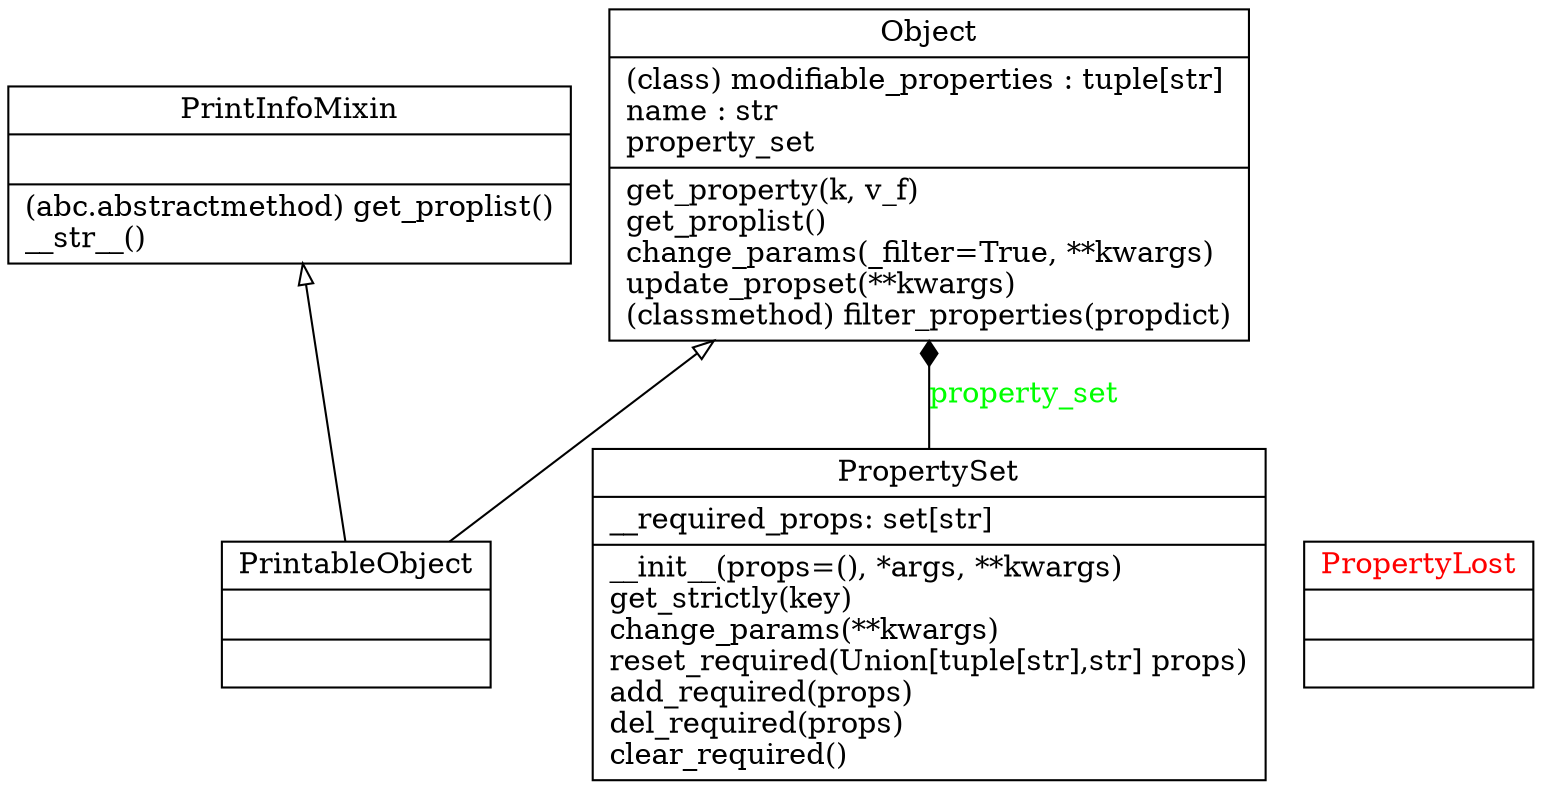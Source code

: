 digraph "classes" {
charset="utf-8"
rankdir=BT
"0" [label="{PrintInfoMixin|\l|(abc.abstractmethod) get_proplist()\l__str__()\l}", shape="record"];
"1" [label="{PrintableObject|\l|}", shape="record"];
"2" [fontcolor="red", label="{PropertyLost|\l|}", shape="record"];
"3" [label="{PropertySet|__required_props: set[str]\l|__init__(props=(), *args, **kwargs)\lget_strictly(key)\lchange_params(**kwargs)\lreset_required(Union[tuple[str],str] props)\ladd_required(props)\ldel_required(props)\lclear_required()\l}", shape="record"];
"4" [label="{Object|(class) modifiable_properties : tuple[str]\lname : str\lproperty_set\l|get_property(k, v_f)\lget_proplist()\lchange_params(_filter=True, **kwargs)\lupdate_propset(**kwargs)\l(classmethod) filter_properties(propdict)\l}", shape="record"];
"1" -> "0" [arrowhead="empty", arrowtail="none"];
"1" -> "4" [arrowhead="empty", arrowtail="none"];
"3" -> "4" [arrowhead="diamond", arrowtail="none", fontcolor="green", label="property_set", style="solid"];
}
